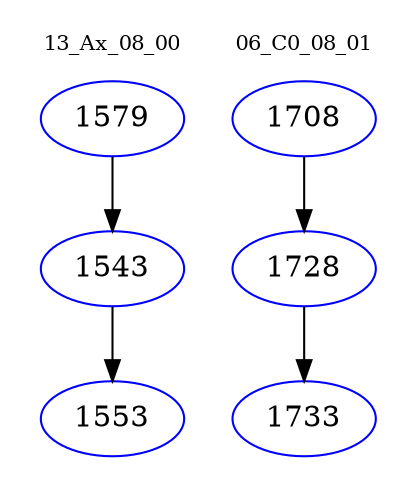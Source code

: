 digraph{
subgraph cluster_0 {
color = white
label = "13_Ax_08_00";
fontsize=10;
T0_1579 [label="1579", color="blue"]
T0_1579 -> T0_1543 [color="black"]
T0_1543 [label="1543", color="blue"]
T0_1543 -> T0_1553 [color="black"]
T0_1553 [label="1553", color="blue"]
}
subgraph cluster_1 {
color = white
label = "06_C0_08_01";
fontsize=10;
T1_1708 [label="1708", color="blue"]
T1_1708 -> T1_1728 [color="black"]
T1_1728 [label="1728", color="blue"]
T1_1728 -> T1_1733 [color="black"]
T1_1733 [label="1733", color="blue"]
}
}
